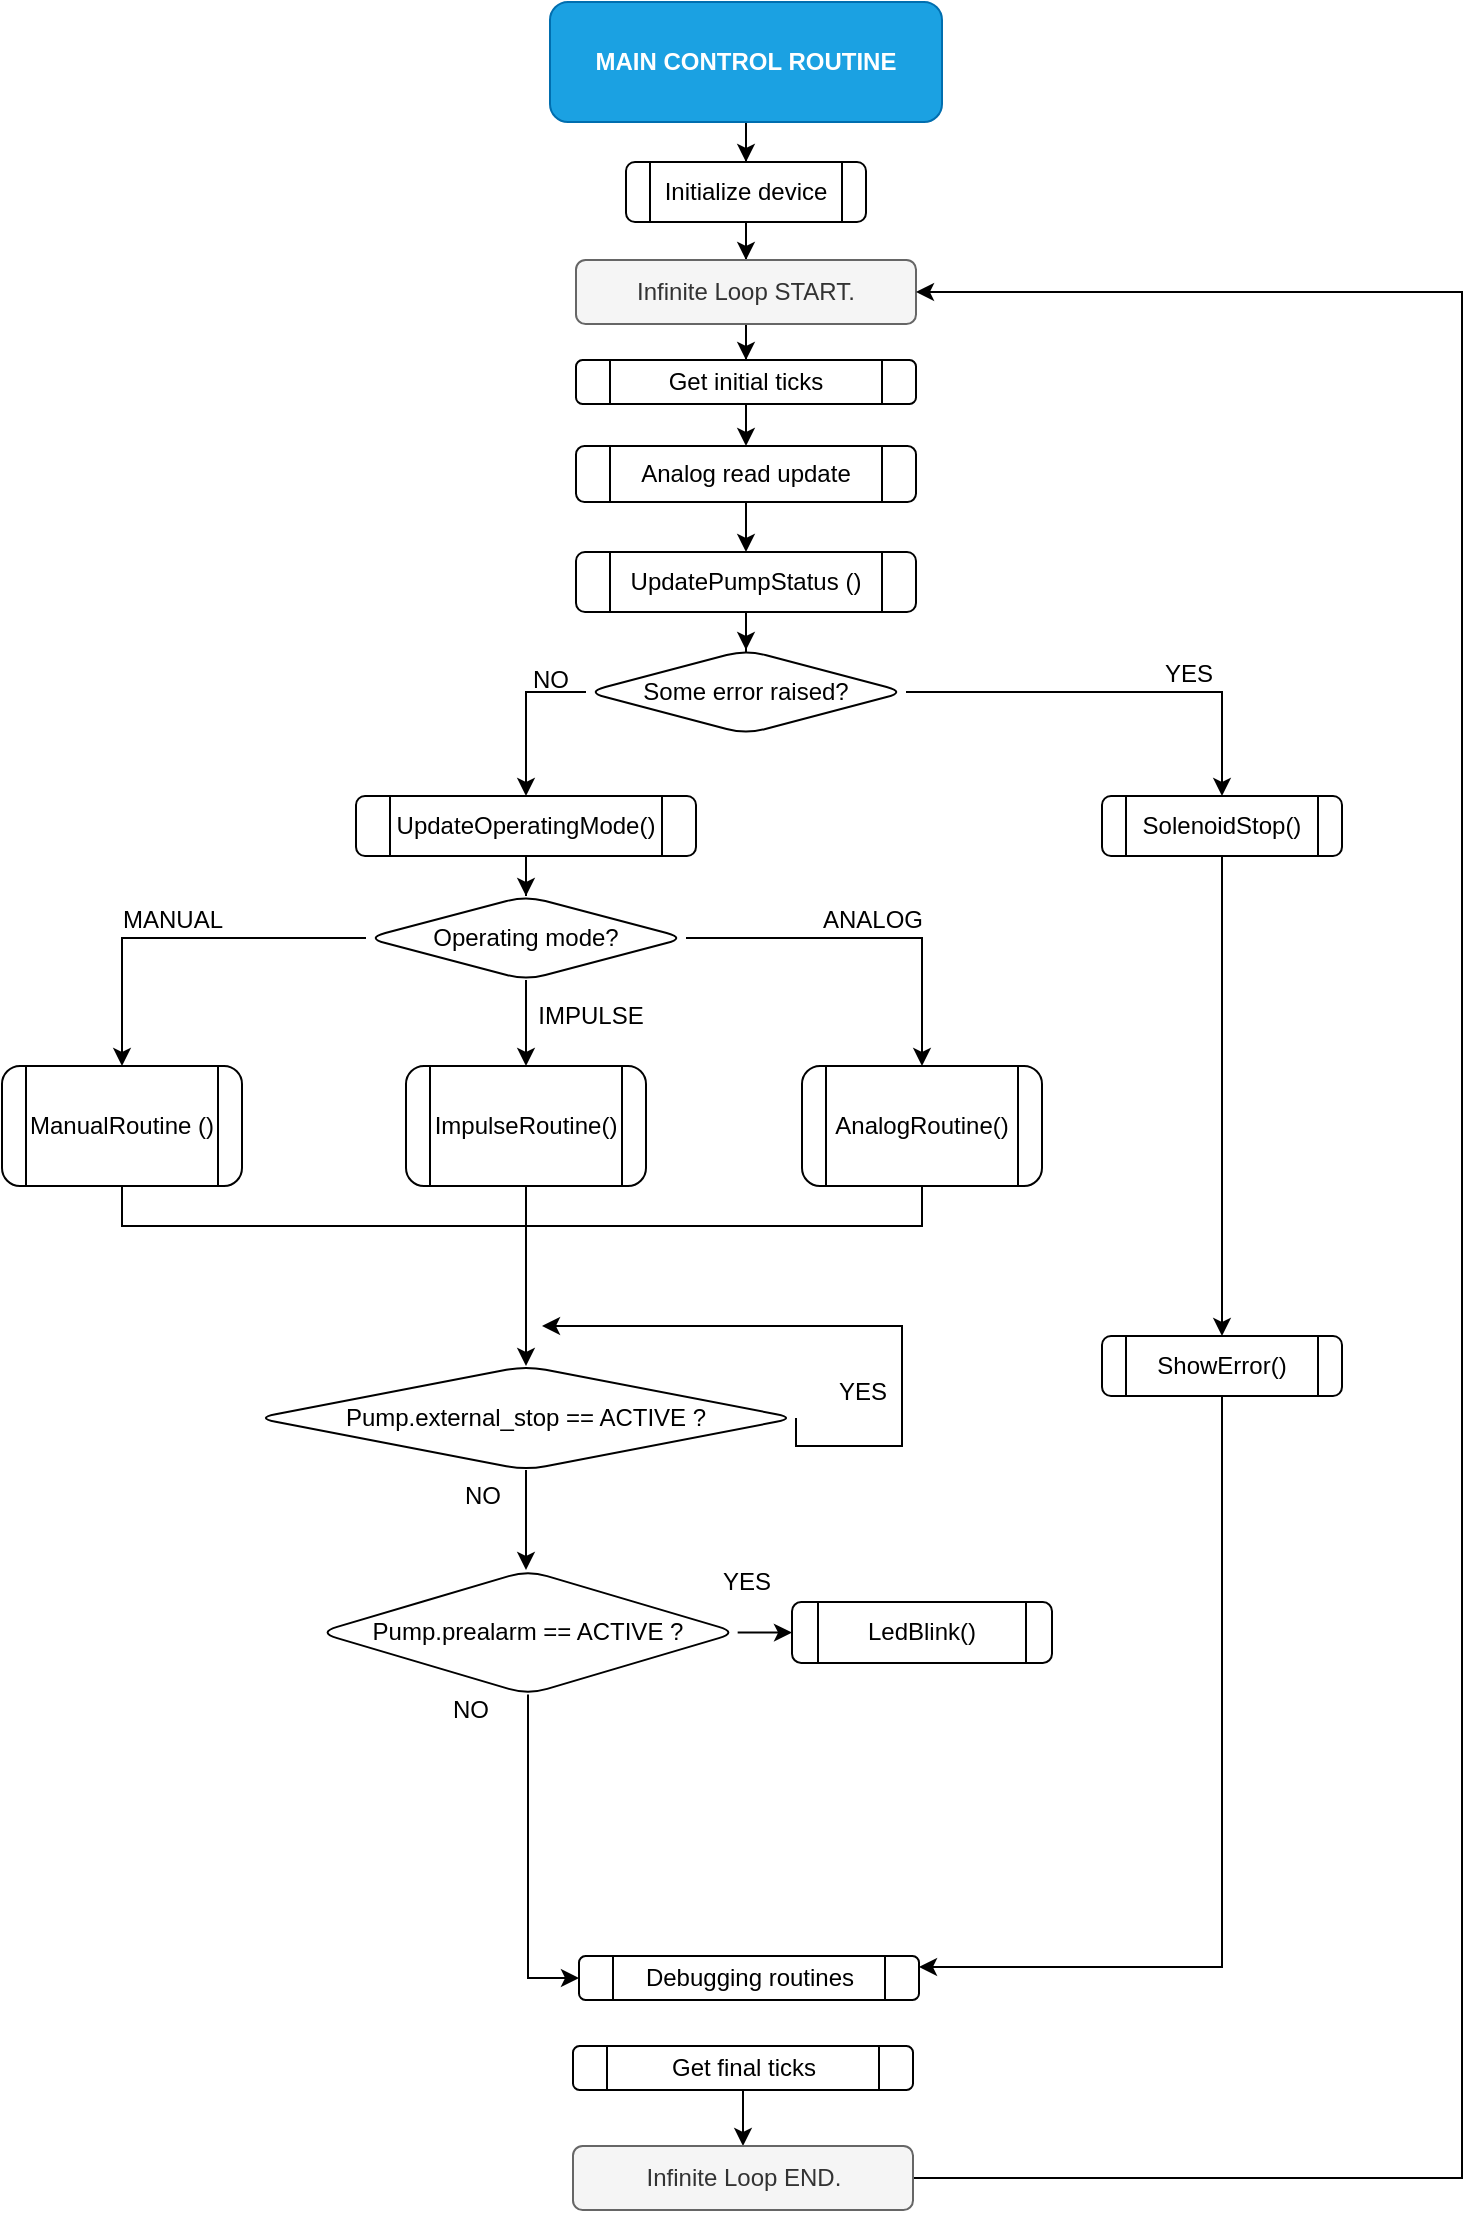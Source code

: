 <mxfile version="24.9.1">
  <diagram name="Main_Control_Routine" id="GrvnrPJXnc8yTMUI44hV">
    <mxGraphModel dx="1195" dy="622" grid="1" gridSize="10" guides="1" tooltips="1" connect="1" arrows="1" fold="1" page="1" pageScale="1" pageWidth="827" pageHeight="1169" math="0" shadow="0">
      <root>
        <mxCell id="0" />
        <mxCell id="1" parent="0" />
        <mxCell id="hCrbw9FhNNtImvgFaIb2-7" value="" style="edgeStyle=orthogonalEdgeStyle;rounded=0;orthogonalLoop=1;jettySize=auto;html=1;" parent="1" source="hCrbw9FhNNtImvgFaIb2-1" target="hCrbw9FhNNtImvgFaIb2-6" edge="1">
          <mxGeometry relative="1" as="geometry" />
        </mxCell>
        <mxCell id="hCrbw9FhNNtImvgFaIb2-1" value="&lt;b&gt;MAIN CONTROL ROUTINE&lt;/b&gt;" style="rounded=1;whiteSpace=wrap;html=1;fillColor=#1ba1e2;strokeColor=#006EAF;fontColor=#ffffff;" parent="1" vertex="1">
          <mxGeometry x="284" y="23" width="196" height="60" as="geometry" />
        </mxCell>
        <mxCell id="hCrbw9FhNNtImvgFaIb2-11" value="" style="edgeStyle=orthogonalEdgeStyle;rounded=0;orthogonalLoop=1;jettySize=auto;html=1;" parent="1" source="hCrbw9FhNNtImvgFaIb2-6" target="hCrbw9FhNNtImvgFaIb2-10" edge="1">
          <mxGeometry relative="1" as="geometry" />
        </mxCell>
        <mxCell id="hCrbw9FhNNtImvgFaIb2-6" value="Initialize device" style="shape=process;whiteSpace=wrap;html=1;backgroundOutline=1;rounded=1;" parent="1" vertex="1">
          <mxGeometry x="322" y="103" width="120" height="30" as="geometry" />
        </mxCell>
        <mxCell id="hCrbw9FhNNtImvgFaIb2-13" value="" style="edgeStyle=orthogonalEdgeStyle;rounded=0;orthogonalLoop=1;jettySize=auto;html=1;" parent="1" source="hCrbw9FhNNtImvgFaIb2-10" target="hCrbw9FhNNtImvgFaIb2-12" edge="1">
          <mxGeometry relative="1" as="geometry" />
        </mxCell>
        <mxCell id="hCrbw9FhNNtImvgFaIb2-10" value="Infinite Loop&amp;nbsp;&lt;span style=&quot;background-color: initial;&quot;&gt;START.&lt;/span&gt;" style="rounded=1;whiteSpace=wrap;html=1;fillColor=#f5f5f5;fontColor=#333333;strokeColor=#666666;" parent="1" vertex="1">
          <mxGeometry x="297" y="152" width="170" height="32" as="geometry" />
        </mxCell>
        <mxCell id="hCrbw9FhNNtImvgFaIb2-15" value="" style="edgeStyle=orthogonalEdgeStyle;rounded=0;orthogonalLoop=1;jettySize=auto;html=1;" parent="1" source="hCrbw9FhNNtImvgFaIb2-12" target="hCrbw9FhNNtImvgFaIb2-14" edge="1">
          <mxGeometry relative="1" as="geometry" />
        </mxCell>
        <mxCell id="hCrbw9FhNNtImvgFaIb2-12" value="Get initial ticks" style="shape=process;whiteSpace=wrap;html=1;backgroundOutline=1;rounded=1;" parent="1" vertex="1">
          <mxGeometry x="297" y="202" width="170" height="22" as="geometry" />
        </mxCell>
        <mxCell id="hCrbw9FhNNtImvgFaIb2-17" value="" style="edgeStyle=orthogonalEdgeStyle;rounded=0;orthogonalLoop=1;jettySize=auto;html=1;" parent="1" source="hCrbw9FhNNtImvgFaIb2-14" target="hCrbw9FhNNtImvgFaIb2-16" edge="1">
          <mxGeometry relative="1" as="geometry" />
        </mxCell>
        <mxCell id="hCrbw9FhNNtImvgFaIb2-14" value="Analog read update" style="shape=process;whiteSpace=wrap;html=1;backgroundOutline=1;rounded=1;" parent="1" vertex="1">
          <mxGeometry x="297" y="245" width="170" height="28" as="geometry" />
        </mxCell>
        <mxCell id="2Km9UWCAOeSeLq_cth0u-4" value="" style="edgeStyle=orthogonalEdgeStyle;rounded=0;orthogonalLoop=1;jettySize=auto;html=1;" edge="1" parent="1" source="hCrbw9FhNNtImvgFaIb2-16" target="2Km9UWCAOeSeLq_cth0u-2">
          <mxGeometry relative="1" as="geometry" />
        </mxCell>
        <mxCell id="hCrbw9FhNNtImvgFaIb2-16" value="UpdatePumpStatus ()" style="shape=process;whiteSpace=wrap;html=1;backgroundOutline=1;rounded=1;" parent="1" vertex="1">
          <mxGeometry x="297" y="298" width="170" height="30" as="geometry" />
        </mxCell>
        <mxCell id="hCrbw9FhNNtImvgFaIb2-23" value="" style="edgeStyle=orthogonalEdgeStyle;rounded=0;orthogonalLoop=1;jettySize=auto;html=1;" parent="1" source="hCrbw9FhNNtImvgFaIb2-20" target="hCrbw9FhNNtImvgFaIb2-22" edge="1">
          <mxGeometry relative="1" as="geometry" />
        </mxCell>
        <mxCell id="hCrbw9FhNNtImvgFaIb2-20" value="UpdateOperatingMode()" style="shape=process;whiteSpace=wrap;html=1;backgroundOutline=1;rounded=1;" parent="1" vertex="1">
          <mxGeometry x="187" y="420" width="170" height="30" as="geometry" />
        </mxCell>
        <mxCell id="hCrbw9FhNNtImvgFaIb2-27" value="" style="edgeStyle=orthogonalEdgeStyle;rounded=0;orthogonalLoop=1;jettySize=auto;html=1;" parent="1" source="hCrbw9FhNNtImvgFaIb2-22" target="hCrbw9FhNNtImvgFaIb2-26" edge="1">
          <mxGeometry relative="1" as="geometry" />
        </mxCell>
        <mxCell id="hCrbw9FhNNtImvgFaIb2-31" value="" style="edgeStyle=orthogonalEdgeStyle;rounded=0;orthogonalLoop=1;jettySize=auto;html=1;" parent="1" source="hCrbw9FhNNtImvgFaIb2-22" target="hCrbw9FhNNtImvgFaIb2-30" edge="1">
          <mxGeometry relative="1" as="geometry" />
        </mxCell>
        <mxCell id="hCrbw9FhNNtImvgFaIb2-33" value="" style="edgeStyle=orthogonalEdgeStyle;rounded=0;orthogonalLoop=1;jettySize=auto;html=1;" parent="1" source="hCrbw9FhNNtImvgFaIb2-22" target="hCrbw9FhNNtImvgFaIb2-32" edge="1">
          <mxGeometry relative="1" as="geometry" />
        </mxCell>
        <mxCell id="hCrbw9FhNNtImvgFaIb2-22" value="Operating mode?" style="rhombus;whiteSpace=wrap;html=1;rounded=1;" parent="1" vertex="1">
          <mxGeometry x="192" y="470" width="160" height="42" as="geometry" />
        </mxCell>
        <mxCell id="hCrbw9FhNNtImvgFaIb2-47" style="edgeStyle=orthogonalEdgeStyle;rounded=0;orthogonalLoop=1;jettySize=auto;html=1;exitX=0.5;exitY=1;exitDx=0;exitDy=0;endArrow=none;endFill=0;" parent="1" source="hCrbw9FhNNtImvgFaIb2-26" edge="1">
          <mxGeometry relative="1" as="geometry">
            <mxPoint x="270" y="635" as="targetPoint" />
            <Array as="points">
              <mxPoint x="70" y="635" />
              <mxPoint x="270" y="635" />
            </Array>
          </mxGeometry>
        </mxCell>
        <mxCell id="hCrbw9FhNNtImvgFaIb2-26" value="ManualRoutine ()" style="shape=process;whiteSpace=wrap;html=1;backgroundOutline=1;rounded=1;" parent="1" vertex="1">
          <mxGeometry x="10" y="555" width="120" height="60" as="geometry" />
        </mxCell>
        <mxCell id="hCrbw9FhNNtImvgFaIb2-48" style="edgeStyle=orthogonalEdgeStyle;rounded=0;orthogonalLoop=1;jettySize=auto;html=1;exitX=0.5;exitY=1;exitDx=0;exitDy=0;endArrow=none;endFill=0;" parent="1" source="hCrbw9FhNNtImvgFaIb2-30" edge="1">
          <mxGeometry relative="1" as="geometry">
            <mxPoint x="270" y="635" as="targetPoint" />
            <Array as="points">
              <mxPoint x="470" y="635" />
              <mxPoint x="281" y="635" />
            </Array>
          </mxGeometry>
        </mxCell>
        <mxCell id="hCrbw9FhNNtImvgFaIb2-30" value="AnalogRoutine()" style="shape=process;whiteSpace=wrap;html=1;backgroundOutline=1;rounded=1;" parent="1" vertex="1">
          <mxGeometry x="410" y="555" width="120" height="60" as="geometry" />
        </mxCell>
        <mxCell id="hCrbw9FhNNtImvgFaIb2-42" style="edgeStyle=orthogonalEdgeStyle;rounded=0;orthogonalLoop=1;jettySize=auto;html=1;exitX=0.5;exitY=1;exitDx=0;exitDy=0;entryX=0.5;entryY=0;entryDx=0;entryDy=0;" parent="1" source="hCrbw9FhNNtImvgFaIb2-32" target="hCrbw9FhNNtImvgFaIb2-38" edge="1">
          <mxGeometry relative="1" as="geometry" />
        </mxCell>
        <mxCell id="hCrbw9FhNNtImvgFaIb2-32" value="ImpulseRoutine()" style="shape=process;whiteSpace=wrap;html=1;backgroundOutline=1;rounded=1;" parent="1" vertex="1">
          <mxGeometry x="212" y="555" width="120" height="60" as="geometry" />
        </mxCell>
        <mxCell id="hCrbw9FhNNtImvgFaIb2-34" value="MANUAL" style="text;html=1;align=center;verticalAlign=middle;resizable=0;points=[];autosize=1;strokeColor=none;fillColor=none;" parent="1" vertex="1">
          <mxGeometry x="60" y="467" width="70" height="30" as="geometry" />
        </mxCell>
        <mxCell id="hCrbw9FhNNtImvgFaIb2-35" value="ANALOG" style="text;html=1;align=center;verticalAlign=middle;resizable=0;points=[];autosize=1;strokeColor=none;fillColor=none;" parent="1" vertex="1">
          <mxGeometry x="410" y="467" width="70" height="30" as="geometry" />
        </mxCell>
        <mxCell id="hCrbw9FhNNtImvgFaIb2-36" value="IMPULSE" style="text;html=1;align=center;verticalAlign=middle;resizable=0;points=[];autosize=1;strokeColor=none;fillColor=none;" parent="1" vertex="1">
          <mxGeometry x="264" y="515" width="80" height="30" as="geometry" />
        </mxCell>
        <mxCell id="hCrbw9FhNNtImvgFaIb2-49" style="edgeStyle=orthogonalEdgeStyle;rounded=0;orthogonalLoop=1;jettySize=auto;html=1;exitX=1;exitY=0.5;exitDx=0;exitDy=0;" parent="1" source="hCrbw9FhNNtImvgFaIb2-38" edge="1">
          <mxGeometry relative="1" as="geometry">
            <mxPoint x="280" y="685" as="targetPoint" />
            <Array as="points">
              <mxPoint x="460" y="745" />
              <mxPoint x="460" y="685" />
            </Array>
          </mxGeometry>
        </mxCell>
        <mxCell id="hCrbw9FhNNtImvgFaIb2-53" value="" style="edgeStyle=orthogonalEdgeStyle;rounded=0;orthogonalLoop=1;jettySize=auto;html=1;" parent="1" source="hCrbw9FhNNtImvgFaIb2-38" edge="1">
          <mxGeometry relative="1" as="geometry">
            <mxPoint x="272" y="807" as="targetPoint" />
          </mxGeometry>
        </mxCell>
        <mxCell id="hCrbw9FhNNtImvgFaIb2-38" value="Pump.external_stop == ACTIVE ?" style="rhombus;whiteSpace=wrap;html=1;rounded=1;" parent="1" vertex="1">
          <mxGeometry x="137" y="705" width="270" height="52" as="geometry" />
        </mxCell>
        <mxCell id="hCrbw9FhNNtImvgFaIb2-50" value="YES" style="text;html=1;align=center;verticalAlign=middle;resizable=0;points=[];autosize=1;strokeColor=none;fillColor=none;" parent="1" vertex="1">
          <mxGeometry x="415" y="703" width="50" height="30" as="geometry" />
        </mxCell>
        <mxCell id="hCrbw9FhNNtImvgFaIb2-56" value="NO" style="text;html=1;align=center;verticalAlign=middle;resizable=0;points=[];autosize=1;strokeColor=none;fillColor=none;" parent="1" vertex="1">
          <mxGeometry x="230" y="755" width="40" height="30" as="geometry" />
        </mxCell>
        <mxCell id="hCrbw9FhNNtImvgFaIb2-63" value="" style="edgeStyle=orthogonalEdgeStyle;rounded=0;orthogonalLoop=1;jettySize=auto;html=1;" parent="1" source="hCrbw9FhNNtImvgFaIb2-58" target="hCrbw9FhNNtImvgFaIb2-62" edge="1">
          <mxGeometry relative="1" as="geometry" />
        </mxCell>
        <mxCell id="2Km9UWCAOeSeLq_cth0u-15" style="edgeStyle=orthogonalEdgeStyle;rounded=0;orthogonalLoop=1;jettySize=auto;html=1;entryX=0;entryY=0.5;entryDx=0;entryDy=0;" edge="1" parent="1" source="hCrbw9FhNNtImvgFaIb2-58" target="hCrbw9FhNNtImvgFaIb2-72">
          <mxGeometry relative="1" as="geometry" />
        </mxCell>
        <mxCell id="hCrbw9FhNNtImvgFaIb2-58" value="Pump.prealarm == ACTIVE ?" style="rhombus;whiteSpace=wrap;html=1;rounded=1;" parent="1" vertex="1">
          <mxGeometry x="168" y="807.25" width="210" height="62" as="geometry" />
        </mxCell>
        <mxCell id="hCrbw9FhNNtImvgFaIb2-62" value="LedBlink()" style="shape=process;whiteSpace=wrap;html=1;backgroundOutline=1;rounded=1;" parent="1" vertex="1">
          <mxGeometry x="405" y="823" width="130" height="30.5" as="geometry" />
        </mxCell>
        <mxCell id="hCrbw9FhNNtImvgFaIb2-67" style="edgeStyle=orthogonalEdgeStyle;rounded=0;orthogonalLoop=1;jettySize=auto;html=1;exitX=0.5;exitY=1;exitDx=0;exitDy=0;entryX=0.5;entryY=0;entryDx=0;entryDy=0;" parent="1" source="hCrbw9FhNNtImvgFaIb2-64" target="hCrbw9FhNNtImvgFaIb2-66" edge="1">
          <mxGeometry relative="1" as="geometry" />
        </mxCell>
        <mxCell id="hCrbw9FhNNtImvgFaIb2-64" value="Get final ticks" style="shape=process;whiteSpace=wrap;html=1;backgroundOutline=1;rounded=1;" parent="1" vertex="1">
          <mxGeometry x="295.5" y="1045" width="170" height="22" as="geometry" />
        </mxCell>
        <mxCell id="2Km9UWCAOeSeLq_cth0u-16" style="edgeStyle=orthogonalEdgeStyle;rounded=0;orthogonalLoop=1;jettySize=auto;html=1;entryX=1;entryY=0.5;entryDx=0;entryDy=0;" edge="1" parent="1" source="hCrbw9FhNNtImvgFaIb2-66" target="hCrbw9FhNNtImvgFaIb2-10">
          <mxGeometry relative="1" as="geometry">
            <Array as="points">
              <mxPoint x="740" y="1111" />
              <mxPoint x="740" y="168" />
            </Array>
          </mxGeometry>
        </mxCell>
        <mxCell id="hCrbw9FhNNtImvgFaIb2-66" value="Infinite Loop END&lt;span style=&quot;background-color: initial;&quot;&gt;.&lt;/span&gt;" style="rounded=1;whiteSpace=wrap;html=1;fillColor=#f5f5f5;fontColor=#333333;strokeColor=#666666;" parent="1" vertex="1">
          <mxGeometry x="295.5" y="1095" width="170" height="32" as="geometry" />
        </mxCell>
        <mxCell id="hCrbw9FhNNtImvgFaIb2-72" value="Debugging routines" style="shape=process;whiteSpace=wrap;html=1;backgroundOutline=1;rounded=1;" parent="1" vertex="1">
          <mxGeometry x="298.5" y="1000" width="170" height="22" as="geometry" />
        </mxCell>
        <mxCell id="uoi4SWdayxe0rSrkV6Sa-2" value="NO" style="text;html=1;align=center;verticalAlign=middle;resizable=0;points=[];autosize=1;strokeColor=none;fillColor=none;" parent="1" vertex="1">
          <mxGeometry x="224" y="862.25" width="40" height="30" as="geometry" />
        </mxCell>
        <mxCell id="uoi4SWdayxe0rSrkV6Sa-3" value="YES" style="text;html=1;align=center;verticalAlign=middle;resizable=0;points=[];autosize=1;strokeColor=none;fillColor=none;" parent="1" vertex="1">
          <mxGeometry x="357" y="798" width="50" height="30" as="geometry" />
        </mxCell>
        <mxCell id="2Km9UWCAOeSeLq_cth0u-5" style="edgeStyle=orthogonalEdgeStyle;rounded=0;orthogonalLoop=1;jettySize=auto;html=1;exitX=0;exitY=0.5;exitDx=0;exitDy=0;entryX=0.5;entryY=0;entryDx=0;entryDy=0;" edge="1" parent="1" source="2Km9UWCAOeSeLq_cth0u-2" target="hCrbw9FhNNtImvgFaIb2-20">
          <mxGeometry relative="1" as="geometry" />
        </mxCell>
        <mxCell id="2Km9UWCAOeSeLq_cth0u-9" style="edgeStyle=orthogonalEdgeStyle;rounded=0;orthogonalLoop=1;jettySize=auto;html=1;exitX=1;exitY=0.5;exitDx=0;exitDy=0;entryX=0.5;entryY=0;entryDx=0;entryDy=0;" edge="1" parent="1" source="2Km9UWCAOeSeLq_cth0u-2" target="2Km9UWCAOeSeLq_cth0u-8">
          <mxGeometry relative="1" as="geometry" />
        </mxCell>
        <mxCell id="2Km9UWCAOeSeLq_cth0u-2" value="Some error raised?" style="rhombus;whiteSpace=wrap;html=1;rounded=1;" vertex="1" parent="1">
          <mxGeometry x="302" y="347" width="160" height="42" as="geometry" />
        </mxCell>
        <mxCell id="2Km9UWCAOeSeLq_cth0u-6" value="NO" style="text;html=1;align=center;verticalAlign=middle;resizable=0;points=[];autosize=1;strokeColor=none;fillColor=none;" vertex="1" parent="1">
          <mxGeometry x="264" y="347" width="40" height="30" as="geometry" />
        </mxCell>
        <mxCell id="2Km9UWCAOeSeLq_cth0u-11" value="" style="edgeStyle=orthogonalEdgeStyle;rounded=0;orthogonalLoop=1;jettySize=auto;html=1;" edge="1" parent="1" source="2Km9UWCAOeSeLq_cth0u-8" target="2Km9UWCAOeSeLq_cth0u-10">
          <mxGeometry relative="1" as="geometry" />
        </mxCell>
        <mxCell id="2Km9UWCAOeSeLq_cth0u-8" value="SolenoidStop()" style="shape=process;whiteSpace=wrap;html=1;backgroundOutline=1;rounded=1;" vertex="1" parent="1">
          <mxGeometry x="560" y="420" width="120" height="30" as="geometry" />
        </mxCell>
        <mxCell id="2Km9UWCAOeSeLq_cth0u-14" style="edgeStyle=orthogonalEdgeStyle;rounded=0;orthogonalLoop=1;jettySize=auto;html=1;exitX=0.5;exitY=1;exitDx=0;exitDy=0;entryX=1;entryY=0.25;entryDx=0;entryDy=0;" edge="1" parent="1" source="2Km9UWCAOeSeLq_cth0u-10" target="hCrbw9FhNNtImvgFaIb2-72">
          <mxGeometry relative="1" as="geometry" />
        </mxCell>
        <mxCell id="2Km9UWCAOeSeLq_cth0u-10" value="ShowError()" style="shape=process;whiteSpace=wrap;html=1;backgroundOutline=1;rounded=1;" vertex="1" parent="1">
          <mxGeometry x="560" y="690" width="120" height="30" as="geometry" />
        </mxCell>
        <mxCell id="2Km9UWCAOeSeLq_cth0u-12" value="YES" style="text;html=1;align=center;verticalAlign=middle;resizable=0;points=[];autosize=1;strokeColor=none;fillColor=none;" vertex="1" parent="1">
          <mxGeometry x="578" y="344" width="50" height="30" as="geometry" />
        </mxCell>
      </root>
    </mxGraphModel>
  </diagram>
</mxfile>
